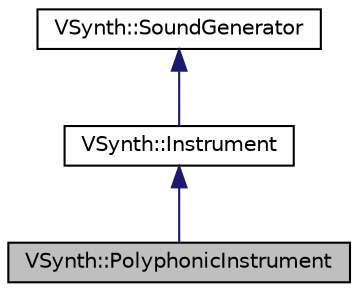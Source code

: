 digraph "VSynth::PolyphonicInstrument"
{
 // LATEX_PDF_SIZE
  edge [fontname="Helvetica",fontsize="10",labelfontname="Helvetica",labelfontsize="10"];
  node [fontname="Helvetica",fontsize="10",shape=record];
  Node1 [label="VSynth::PolyphonicInstrument",height=0.2,width=0.4,color="black", fillcolor="grey75", style="filled", fontcolor="black",tooltip="Device capable of playing notes simultaneously A polyphonic instrument is capable of playing multiple..."];
  Node2 -> Node1 [dir="back",color="midnightblue",fontsize="10",style="solid",fontname="Helvetica"];
  Node2 [label="VSynth::Instrument",height=0.2,width=0.4,color="black", fillcolor="white", style="filled",URL="$classVSynth_1_1Instrument.html",tooltip="Device capable of playing multiple notes with an ADSR envelope."];
  Node3 -> Node2 [dir="back",color="midnightblue",fontsize="10",style="solid",fontname="Helvetica"];
  Node3 [label="VSynth::SoundGenerator",height=0.2,width=0.4,color="black", fillcolor="white", style="filled",URL="$classVSynth_1_1SoundGenerator.html",tooltip="Sound generator."];
}
